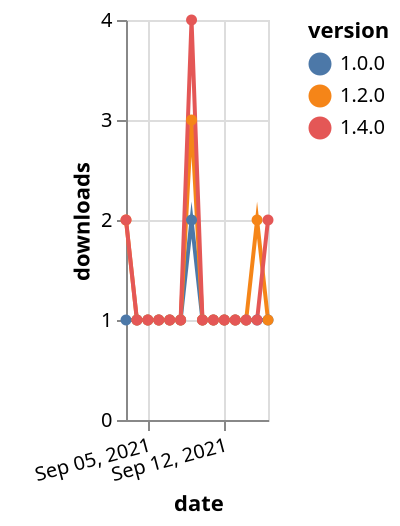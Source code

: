{"$schema": "https://vega.github.io/schema/vega-lite/v5.json", "description": "A simple bar chart with embedded data.", "data": {"values": [{"date": "2021-09-03", "total": 174, "delta": 1, "version": "1.0.0"}, {"date": "2021-09-04", "total": 175, "delta": 1, "version": "1.0.0"}, {"date": "2021-09-05", "total": 176, "delta": 1, "version": "1.0.0"}, {"date": "2021-09-06", "total": 177, "delta": 1, "version": "1.0.0"}, {"date": "2021-09-07", "total": 178, "delta": 1, "version": "1.0.0"}, {"date": "2021-09-08", "total": 179, "delta": 1, "version": "1.0.0"}, {"date": "2021-09-09", "total": 181, "delta": 2, "version": "1.0.0"}, {"date": "2021-09-10", "total": 182, "delta": 1, "version": "1.0.0"}, {"date": "2021-09-11", "total": 183, "delta": 1, "version": "1.0.0"}, {"date": "2021-09-12", "total": 184, "delta": 1, "version": "1.0.0"}, {"date": "2021-09-13", "total": 185, "delta": 1, "version": "1.0.0"}, {"date": "2021-09-14", "total": 186, "delta": 1, "version": "1.0.0"}, {"date": "2021-09-15", "total": 187, "delta": 1, "version": "1.0.0"}, {"date": "2021-09-16", "total": 188, "delta": 1, "version": "1.0.0"}, {"date": "2021-09-03", "total": 205, "delta": 2, "version": "1.2.0"}, {"date": "2021-09-04", "total": 206, "delta": 1, "version": "1.2.0"}, {"date": "2021-09-05", "total": 207, "delta": 1, "version": "1.2.0"}, {"date": "2021-09-06", "total": 208, "delta": 1, "version": "1.2.0"}, {"date": "2021-09-07", "total": 209, "delta": 1, "version": "1.2.0"}, {"date": "2021-09-08", "total": 210, "delta": 1, "version": "1.2.0"}, {"date": "2021-09-09", "total": 213, "delta": 3, "version": "1.2.0"}, {"date": "2021-09-10", "total": 214, "delta": 1, "version": "1.2.0"}, {"date": "2021-09-11", "total": 215, "delta": 1, "version": "1.2.0"}, {"date": "2021-09-12", "total": 216, "delta": 1, "version": "1.2.0"}, {"date": "2021-09-13", "total": 217, "delta": 1, "version": "1.2.0"}, {"date": "2021-09-14", "total": 218, "delta": 1, "version": "1.2.0"}, {"date": "2021-09-15", "total": 220, "delta": 2, "version": "1.2.0"}, {"date": "2021-09-16", "total": 221, "delta": 1, "version": "1.2.0"}, {"date": "2021-09-03", "total": 131, "delta": 2, "version": "1.4.0"}, {"date": "2021-09-04", "total": 132, "delta": 1, "version": "1.4.0"}, {"date": "2021-09-05", "total": 133, "delta": 1, "version": "1.4.0"}, {"date": "2021-09-06", "total": 134, "delta": 1, "version": "1.4.0"}, {"date": "2021-09-07", "total": 135, "delta": 1, "version": "1.4.0"}, {"date": "2021-09-08", "total": 136, "delta": 1, "version": "1.4.0"}, {"date": "2021-09-09", "total": 140, "delta": 4, "version": "1.4.0"}, {"date": "2021-09-10", "total": 141, "delta": 1, "version": "1.4.0"}, {"date": "2021-09-11", "total": 142, "delta": 1, "version": "1.4.0"}, {"date": "2021-09-12", "total": 143, "delta": 1, "version": "1.4.0"}, {"date": "2021-09-13", "total": 144, "delta": 1, "version": "1.4.0"}, {"date": "2021-09-14", "total": 145, "delta": 1, "version": "1.4.0"}, {"date": "2021-09-15", "total": 146, "delta": 1, "version": "1.4.0"}, {"date": "2021-09-16", "total": 148, "delta": 2, "version": "1.4.0"}]}, "width": "container", "mark": {"type": "line", "point": {"filled": true}}, "encoding": {"x": {"field": "date", "type": "temporal", "timeUnit": "yearmonthdate", "title": "date", "axis": {"labelAngle": -15}}, "y": {"field": "delta", "type": "quantitative", "title": "downloads"}, "color": {"field": "version", "type": "nominal"}, "tooltip": {"field": "delta"}}}